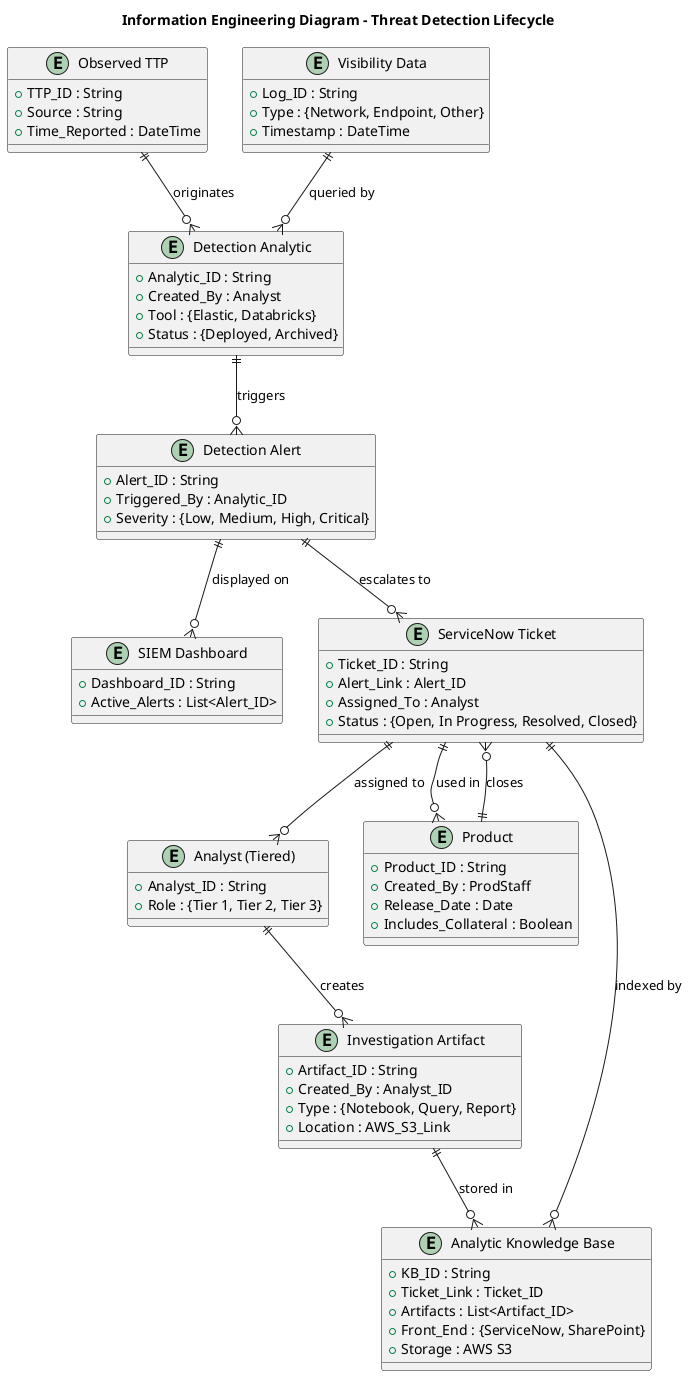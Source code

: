 @startuml
	title Information Engineering Diagram - Threat Detection Lifecycle
	
	entity "Observed TTP" {
	  + TTP_ID : String
	  + Source : String
	  + Time_Reported : DateTime
	}
	
	entity "Detection Analytic" {
	  + Analytic_ID : String
	  + Created_By : Analyst
	  + Tool : {Elastic, Databricks}
	  + Status : {Deployed, Archived}
	}
	
	entity "Visibility Data" {
	  + Log_ID : String
	  + Type : {Network, Endpoint, Other}
	  + Timestamp : DateTime
	}
	
	entity "Detection Alert" {
	  + Alert_ID : String
	  + Triggered_By : Analytic_ID
	  + Severity : {Low, Medium, High, Critical}
	}
	
	entity "SIEM Dashboard" {
	  + Dashboard_ID : String
	  + Active_Alerts : List<Alert_ID>
	}
	
	entity "ServiceNow Ticket" {
	  + Ticket_ID : String
	  + Alert_Link : Alert_ID
	  + Assigned_To : Analyst
	  + Status : {Open, In Progress, Resolved, Closed}
	}
	
	entity "Analyst (Tiered)" {
	  + Analyst_ID : String
	  + Role : {Tier 1, Tier 2, Tier 3}
	}
	
	entity "Investigation Artifact" {
	  + Artifact_ID : String
	  + Created_By : Analyst_ID
	  + Type : {Notebook, Query, Report}
	  + Location : AWS_S3_Link
	}
	
	entity "Product" {
	  + Product_ID : String
	  + Created_By : ProdStaff
	  + Release_Date : Date
	  + Includes_Collateral : Boolean
	}
	
	entity "Analytic Knowledge Base" {
	  + KB_ID : String
	  + Ticket_Link : Ticket_ID
	  + Artifacts : List<Artifact_ID>
	  + Front_End : {ServiceNow, SharePoint}
	  + Storage : AWS S3
	}
	
	' Relationships
	"Observed TTP" ||--o{ "Detection Analytic" : originates
	"Detection Analytic" ||--o{ "Detection Alert" : triggers
	"Visibility Data" ||--o{ "Detection Analytic" : queried by
	"Detection Alert" ||--o{ "SIEM Dashboard" : displayed on
	"Detection Alert" ||--o{ "ServiceNow Ticket" : escalates to
	"ServiceNow Ticket" ||--o{ "Analyst (Tiered)" : assigned to
	"Analyst (Tiered)" ||--o{ "Investigation Artifact" : creates
	"Investigation Artifact" ||--o{ "Analytic Knowledge Base" : stored in
	"ServiceNow Ticket" ||--o{ "Product" : used in
	"Product" ||--o{ "ServiceNow Ticket" : closes
	"ServiceNow Ticket" ||--o{ "Analytic Knowledge Base" : indexed by

@enduml
